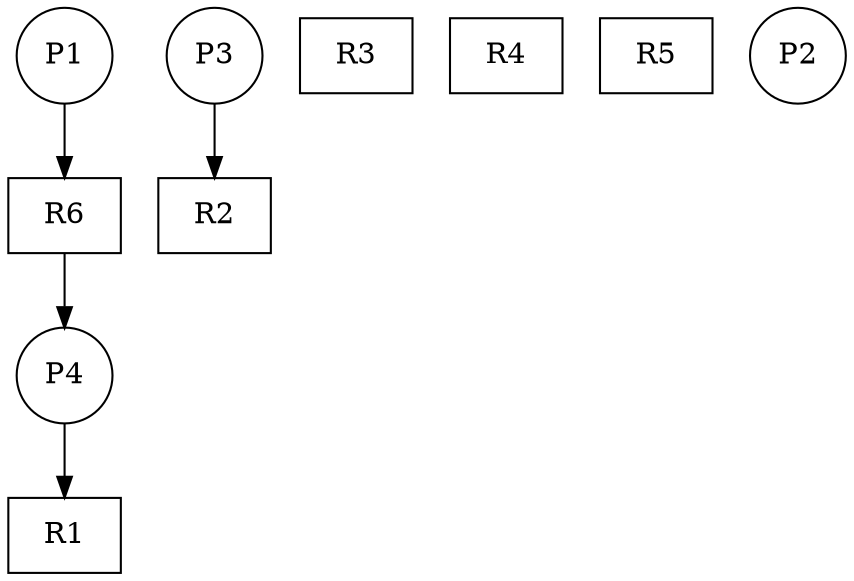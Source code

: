 digraph G {
node[shape=box]; R1,R2,R3,R4,R5,R6;
node[shape=circle]; P1,P2,P3,P4;

P1->R6;
P3->R2;
R6->P4;
P4->R1;
}
